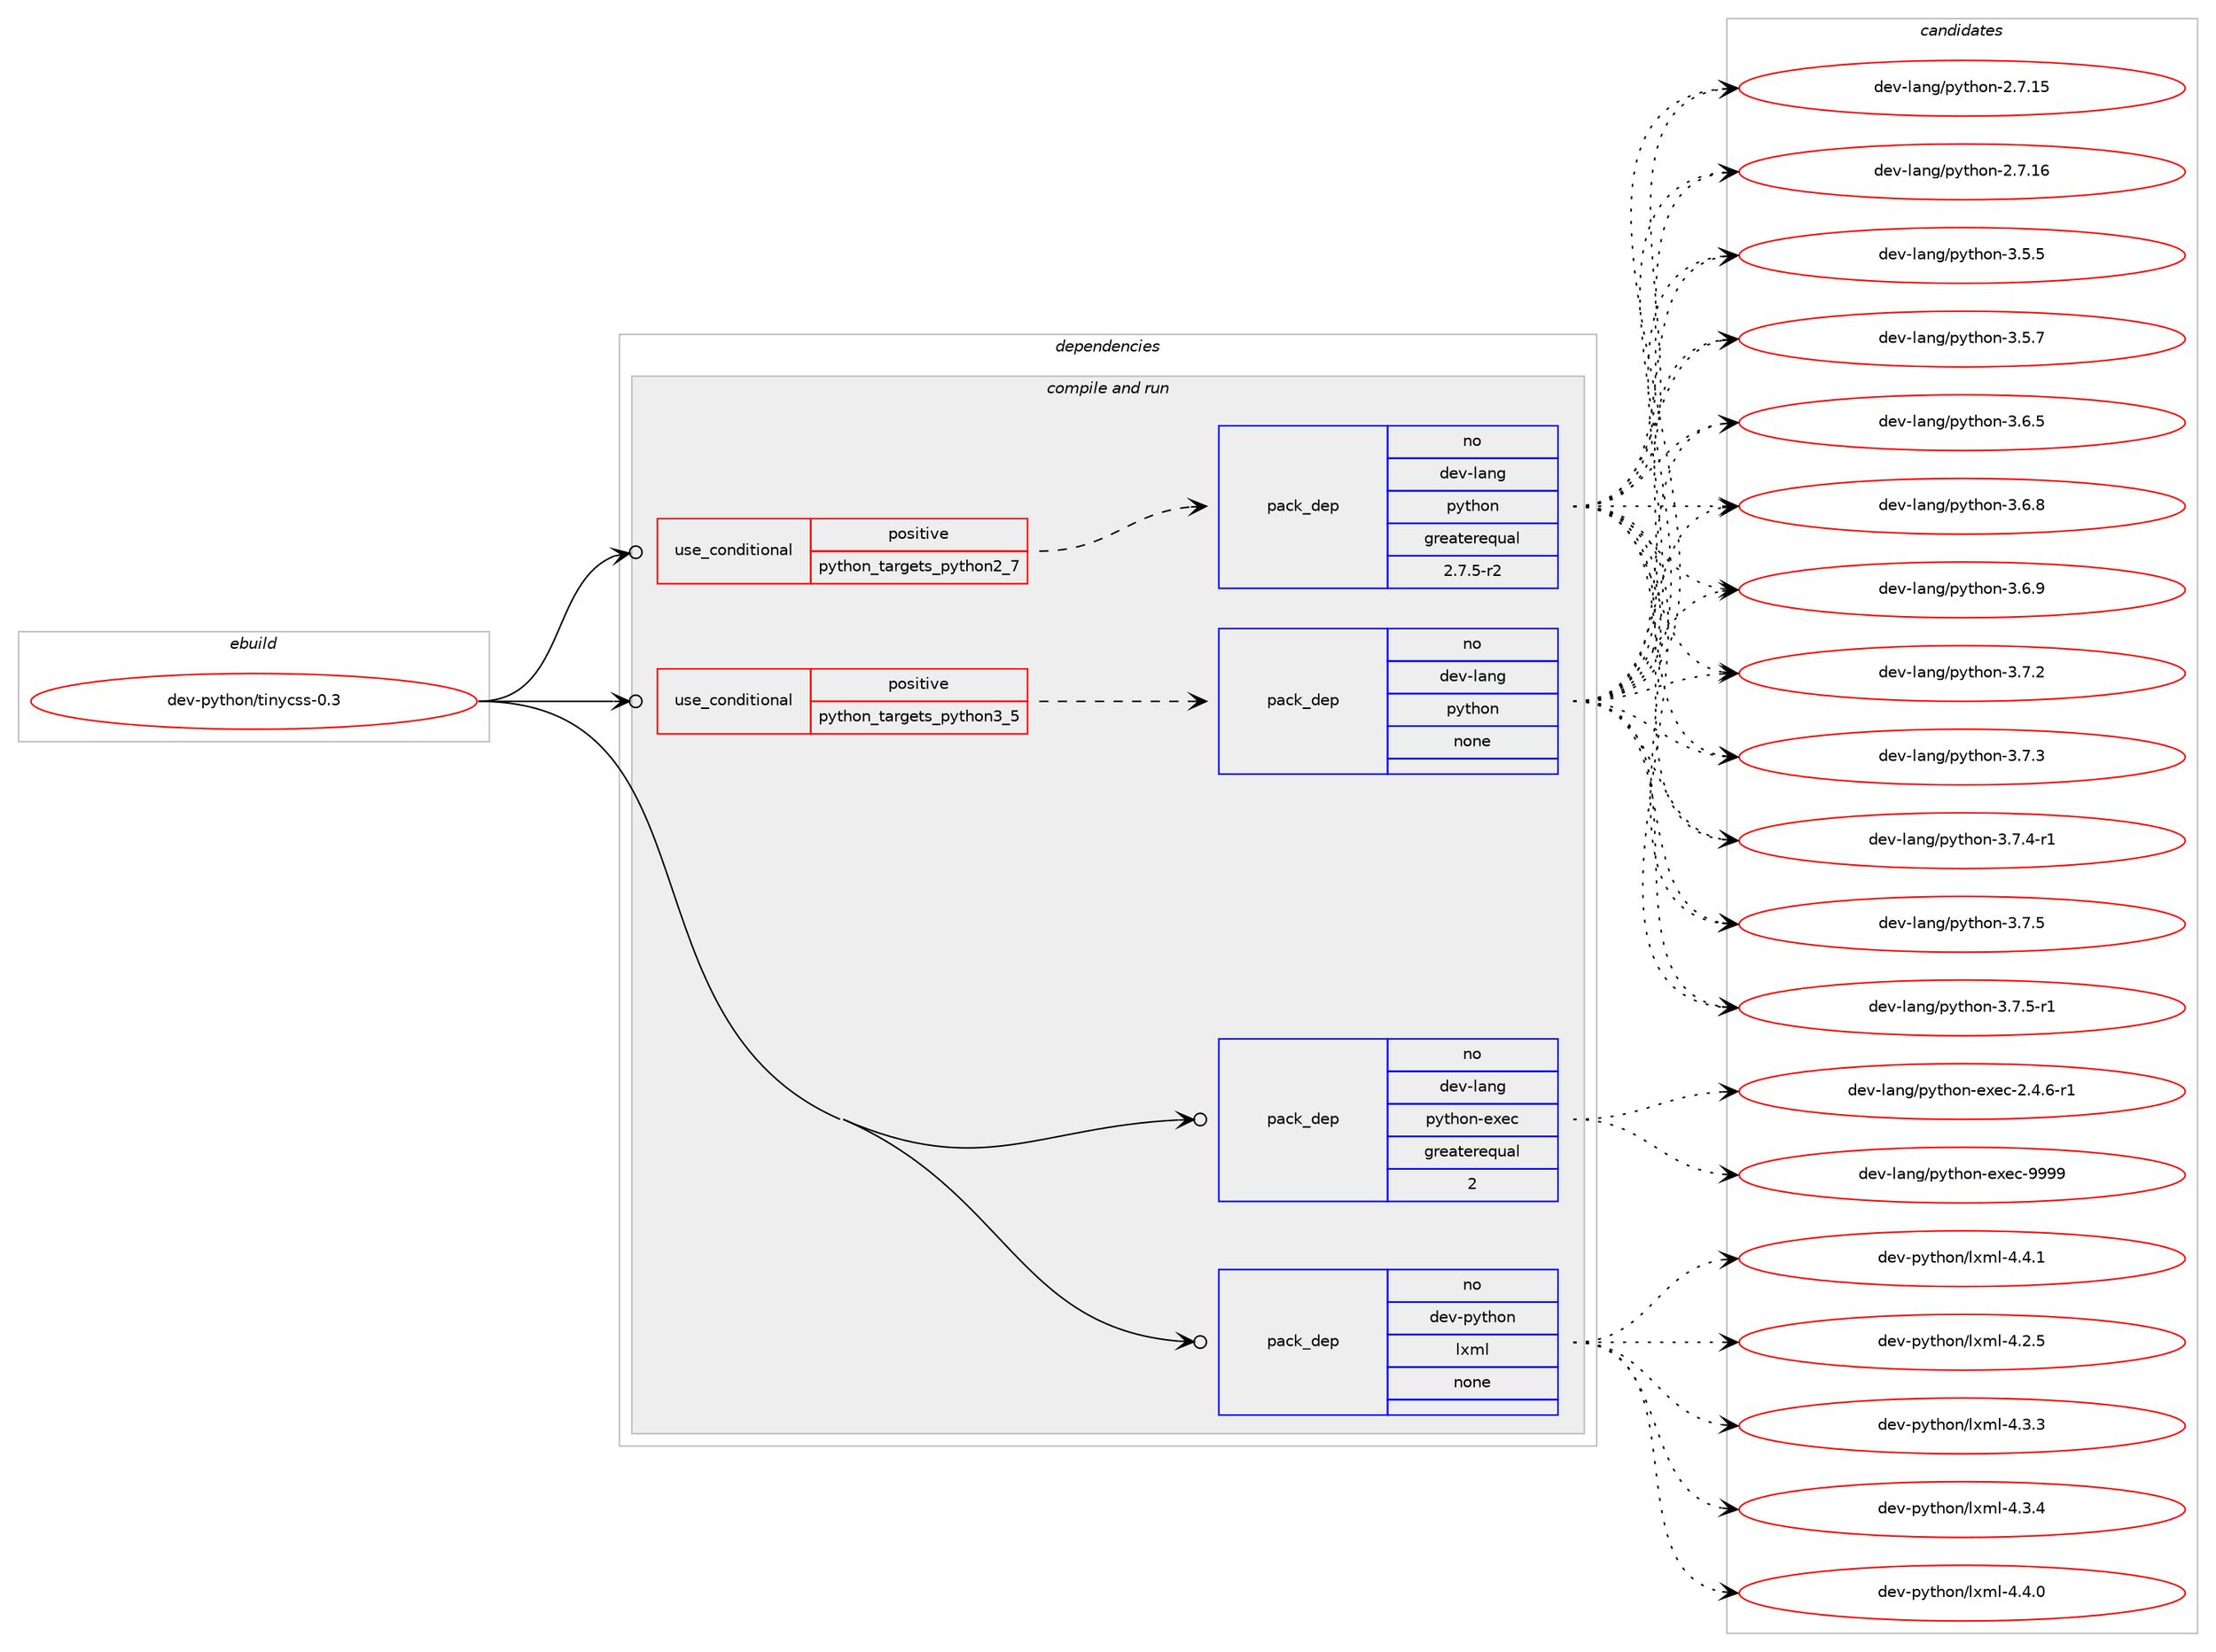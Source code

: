 digraph prolog {

# *************
# Graph options
# *************

newrank=true;
concentrate=true;
compound=true;
graph [rankdir=LR,fontname=Helvetica,fontsize=10,ranksep=1.5];#, ranksep=2.5, nodesep=0.2];
edge  [arrowhead=vee];
node  [fontname=Helvetica,fontsize=10];

# **********
# The ebuild
# **********

subgraph cluster_leftcol {
color=gray;
rank=same;
label=<<i>ebuild</i>>;
id [label="dev-python/tinycss-0.3", color=red, width=4, href="../dev-python/tinycss-0.3.svg"];
}

# ****************
# The dependencies
# ****************

subgraph cluster_midcol {
color=gray;
label=<<i>dependencies</i>>;
subgraph cluster_compile {
fillcolor="#eeeeee";
style=filled;
label=<<i>compile</i>>;
}
subgraph cluster_compileandrun {
fillcolor="#eeeeee";
style=filled;
label=<<i>compile and run</i>>;
subgraph cond150488 {
dependency640806 [label=<<TABLE BORDER="0" CELLBORDER="1" CELLSPACING="0" CELLPADDING="4"><TR><TD ROWSPAN="3" CELLPADDING="10">use_conditional</TD></TR><TR><TD>positive</TD></TR><TR><TD>python_targets_python2_7</TD></TR></TABLE>>, shape=none, color=red];
subgraph pack478436 {
dependency640807 [label=<<TABLE BORDER="0" CELLBORDER="1" CELLSPACING="0" CELLPADDING="4" WIDTH="220"><TR><TD ROWSPAN="6" CELLPADDING="30">pack_dep</TD></TR><TR><TD WIDTH="110">no</TD></TR><TR><TD>dev-lang</TD></TR><TR><TD>python</TD></TR><TR><TD>greaterequal</TD></TR><TR><TD>2.7.5-r2</TD></TR></TABLE>>, shape=none, color=blue];
}
dependency640806:e -> dependency640807:w [weight=20,style="dashed",arrowhead="vee"];
}
id:e -> dependency640806:w [weight=20,style="solid",arrowhead="odotvee"];
subgraph cond150489 {
dependency640808 [label=<<TABLE BORDER="0" CELLBORDER="1" CELLSPACING="0" CELLPADDING="4"><TR><TD ROWSPAN="3" CELLPADDING="10">use_conditional</TD></TR><TR><TD>positive</TD></TR><TR><TD>python_targets_python3_5</TD></TR></TABLE>>, shape=none, color=red];
subgraph pack478437 {
dependency640809 [label=<<TABLE BORDER="0" CELLBORDER="1" CELLSPACING="0" CELLPADDING="4" WIDTH="220"><TR><TD ROWSPAN="6" CELLPADDING="30">pack_dep</TD></TR><TR><TD WIDTH="110">no</TD></TR><TR><TD>dev-lang</TD></TR><TR><TD>python</TD></TR><TR><TD>none</TD></TR><TR><TD></TD></TR></TABLE>>, shape=none, color=blue];
}
dependency640808:e -> dependency640809:w [weight=20,style="dashed",arrowhead="vee"];
}
id:e -> dependency640808:w [weight=20,style="solid",arrowhead="odotvee"];
subgraph pack478438 {
dependency640810 [label=<<TABLE BORDER="0" CELLBORDER="1" CELLSPACING="0" CELLPADDING="4" WIDTH="220"><TR><TD ROWSPAN="6" CELLPADDING="30">pack_dep</TD></TR><TR><TD WIDTH="110">no</TD></TR><TR><TD>dev-lang</TD></TR><TR><TD>python-exec</TD></TR><TR><TD>greaterequal</TD></TR><TR><TD>2</TD></TR></TABLE>>, shape=none, color=blue];
}
id:e -> dependency640810:w [weight=20,style="solid",arrowhead="odotvee"];
subgraph pack478439 {
dependency640811 [label=<<TABLE BORDER="0" CELLBORDER="1" CELLSPACING="0" CELLPADDING="4" WIDTH="220"><TR><TD ROWSPAN="6" CELLPADDING="30">pack_dep</TD></TR><TR><TD WIDTH="110">no</TD></TR><TR><TD>dev-python</TD></TR><TR><TD>lxml</TD></TR><TR><TD>none</TD></TR><TR><TD></TD></TR></TABLE>>, shape=none, color=blue];
}
id:e -> dependency640811:w [weight=20,style="solid",arrowhead="odotvee"];
}
subgraph cluster_run {
fillcolor="#eeeeee";
style=filled;
label=<<i>run</i>>;
}
}

# **************
# The candidates
# **************

subgraph cluster_choices {
rank=same;
color=gray;
label=<<i>candidates</i>>;

subgraph choice478436 {
color=black;
nodesep=1;
choice10010111845108971101034711212111610411111045504655464953 [label="dev-lang/python-2.7.15", color=red, width=4,href="../dev-lang/python-2.7.15.svg"];
choice10010111845108971101034711212111610411111045504655464954 [label="dev-lang/python-2.7.16", color=red, width=4,href="../dev-lang/python-2.7.16.svg"];
choice100101118451089711010347112121116104111110455146534653 [label="dev-lang/python-3.5.5", color=red, width=4,href="../dev-lang/python-3.5.5.svg"];
choice100101118451089711010347112121116104111110455146534655 [label="dev-lang/python-3.5.7", color=red, width=4,href="../dev-lang/python-3.5.7.svg"];
choice100101118451089711010347112121116104111110455146544653 [label="dev-lang/python-3.6.5", color=red, width=4,href="../dev-lang/python-3.6.5.svg"];
choice100101118451089711010347112121116104111110455146544656 [label="dev-lang/python-3.6.8", color=red, width=4,href="../dev-lang/python-3.6.8.svg"];
choice100101118451089711010347112121116104111110455146544657 [label="dev-lang/python-3.6.9", color=red, width=4,href="../dev-lang/python-3.6.9.svg"];
choice100101118451089711010347112121116104111110455146554650 [label="dev-lang/python-3.7.2", color=red, width=4,href="../dev-lang/python-3.7.2.svg"];
choice100101118451089711010347112121116104111110455146554651 [label="dev-lang/python-3.7.3", color=red, width=4,href="../dev-lang/python-3.7.3.svg"];
choice1001011184510897110103471121211161041111104551465546524511449 [label="dev-lang/python-3.7.4-r1", color=red, width=4,href="../dev-lang/python-3.7.4-r1.svg"];
choice100101118451089711010347112121116104111110455146554653 [label="dev-lang/python-3.7.5", color=red, width=4,href="../dev-lang/python-3.7.5.svg"];
choice1001011184510897110103471121211161041111104551465546534511449 [label="dev-lang/python-3.7.5-r1", color=red, width=4,href="../dev-lang/python-3.7.5-r1.svg"];
dependency640807:e -> choice10010111845108971101034711212111610411111045504655464953:w [style=dotted,weight="100"];
dependency640807:e -> choice10010111845108971101034711212111610411111045504655464954:w [style=dotted,weight="100"];
dependency640807:e -> choice100101118451089711010347112121116104111110455146534653:w [style=dotted,weight="100"];
dependency640807:e -> choice100101118451089711010347112121116104111110455146534655:w [style=dotted,weight="100"];
dependency640807:e -> choice100101118451089711010347112121116104111110455146544653:w [style=dotted,weight="100"];
dependency640807:e -> choice100101118451089711010347112121116104111110455146544656:w [style=dotted,weight="100"];
dependency640807:e -> choice100101118451089711010347112121116104111110455146544657:w [style=dotted,weight="100"];
dependency640807:e -> choice100101118451089711010347112121116104111110455146554650:w [style=dotted,weight="100"];
dependency640807:e -> choice100101118451089711010347112121116104111110455146554651:w [style=dotted,weight="100"];
dependency640807:e -> choice1001011184510897110103471121211161041111104551465546524511449:w [style=dotted,weight="100"];
dependency640807:e -> choice100101118451089711010347112121116104111110455146554653:w [style=dotted,weight="100"];
dependency640807:e -> choice1001011184510897110103471121211161041111104551465546534511449:w [style=dotted,weight="100"];
}
subgraph choice478437 {
color=black;
nodesep=1;
choice10010111845108971101034711212111610411111045504655464953 [label="dev-lang/python-2.7.15", color=red, width=4,href="../dev-lang/python-2.7.15.svg"];
choice10010111845108971101034711212111610411111045504655464954 [label="dev-lang/python-2.7.16", color=red, width=4,href="../dev-lang/python-2.7.16.svg"];
choice100101118451089711010347112121116104111110455146534653 [label="dev-lang/python-3.5.5", color=red, width=4,href="../dev-lang/python-3.5.5.svg"];
choice100101118451089711010347112121116104111110455146534655 [label="dev-lang/python-3.5.7", color=red, width=4,href="../dev-lang/python-3.5.7.svg"];
choice100101118451089711010347112121116104111110455146544653 [label="dev-lang/python-3.6.5", color=red, width=4,href="../dev-lang/python-3.6.5.svg"];
choice100101118451089711010347112121116104111110455146544656 [label="dev-lang/python-3.6.8", color=red, width=4,href="../dev-lang/python-3.6.8.svg"];
choice100101118451089711010347112121116104111110455146544657 [label="dev-lang/python-3.6.9", color=red, width=4,href="../dev-lang/python-3.6.9.svg"];
choice100101118451089711010347112121116104111110455146554650 [label="dev-lang/python-3.7.2", color=red, width=4,href="../dev-lang/python-3.7.2.svg"];
choice100101118451089711010347112121116104111110455146554651 [label="dev-lang/python-3.7.3", color=red, width=4,href="../dev-lang/python-3.7.3.svg"];
choice1001011184510897110103471121211161041111104551465546524511449 [label="dev-lang/python-3.7.4-r1", color=red, width=4,href="../dev-lang/python-3.7.4-r1.svg"];
choice100101118451089711010347112121116104111110455146554653 [label="dev-lang/python-3.7.5", color=red, width=4,href="../dev-lang/python-3.7.5.svg"];
choice1001011184510897110103471121211161041111104551465546534511449 [label="dev-lang/python-3.7.5-r1", color=red, width=4,href="../dev-lang/python-3.7.5-r1.svg"];
dependency640809:e -> choice10010111845108971101034711212111610411111045504655464953:w [style=dotted,weight="100"];
dependency640809:e -> choice10010111845108971101034711212111610411111045504655464954:w [style=dotted,weight="100"];
dependency640809:e -> choice100101118451089711010347112121116104111110455146534653:w [style=dotted,weight="100"];
dependency640809:e -> choice100101118451089711010347112121116104111110455146534655:w [style=dotted,weight="100"];
dependency640809:e -> choice100101118451089711010347112121116104111110455146544653:w [style=dotted,weight="100"];
dependency640809:e -> choice100101118451089711010347112121116104111110455146544656:w [style=dotted,weight="100"];
dependency640809:e -> choice100101118451089711010347112121116104111110455146544657:w [style=dotted,weight="100"];
dependency640809:e -> choice100101118451089711010347112121116104111110455146554650:w [style=dotted,weight="100"];
dependency640809:e -> choice100101118451089711010347112121116104111110455146554651:w [style=dotted,weight="100"];
dependency640809:e -> choice1001011184510897110103471121211161041111104551465546524511449:w [style=dotted,weight="100"];
dependency640809:e -> choice100101118451089711010347112121116104111110455146554653:w [style=dotted,weight="100"];
dependency640809:e -> choice1001011184510897110103471121211161041111104551465546534511449:w [style=dotted,weight="100"];
}
subgraph choice478438 {
color=black;
nodesep=1;
choice10010111845108971101034711212111610411111045101120101994550465246544511449 [label="dev-lang/python-exec-2.4.6-r1", color=red, width=4,href="../dev-lang/python-exec-2.4.6-r1.svg"];
choice10010111845108971101034711212111610411111045101120101994557575757 [label="dev-lang/python-exec-9999", color=red, width=4,href="../dev-lang/python-exec-9999.svg"];
dependency640810:e -> choice10010111845108971101034711212111610411111045101120101994550465246544511449:w [style=dotted,weight="100"];
dependency640810:e -> choice10010111845108971101034711212111610411111045101120101994557575757:w [style=dotted,weight="100"];
}
subgraph choice478439 {
color=black;
nodesep=1;
choice1001011184511212111610411111047108120109108455246504653 [label="dev-python/lxml-4.2.5", color=red, width=4,href="../dev-python/lxml-4.2.5.svg"];
choice1001011184511212111610411111047108120109108455246514651 [label="dev-python/lxml-4.3.3", color=red, width=4,href="../dev-python/lxml-4.3.3.svg"];
choice1001011184511212111610411111047108120109108455246514652 [label="dev-python/lxml-4.3.4", color=red, width=4,href="../dev-python/lxml-4.3.4.svg"];
choice1001011184511212111610411111047108120109108455246524648 [label="dev-python/lxml-4.4.0", color=red, width=4,href="../dev-python/lxml-4.4.0.svg"];
choice1001011184511212111610411111047108120109108455246524649 [label="dev-python/lxml-4.4.1", color=red, width=4,href="../dev-python/lxml-4.4.1.svg"];
dependency640811:e -> choice1001011184511212111610411111047108120109108455246504653:w [style=dotted,weight="100"];
dependency640811:e -> choice1001011184511212111610411111047108120109108455246514651:w [style=dotted,weight="100"];
dependency640811:e -> choice1001011184511212111610411111047108120109108455246514652:w [style=dotted,weight="100"];
dependency640811:e -> choice1001011184511212111610411111047108120109108455246524648:w [style=dotted,weight="100"];
dependency640811:e -> choice1001011184511212111610411111047108120109108455246524649:w [style=dotted,weight="100"];
}
}

}
